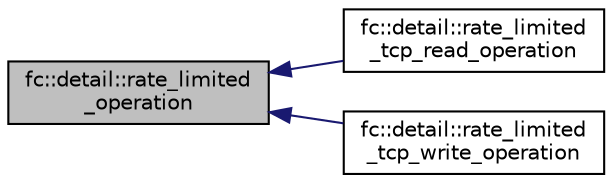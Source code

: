 digraph "fc::detail::rate_limited_operation"
{
  edge [fontname="Helvetica",fontsize="10",labelfontname="Helvetica",labelfontsize="10"];
  node [fontname="Helvetica",fontsize="10",shape=record];
  rankdir="LR";
  Node0 [label="fc::detail::rate_limited\l_operation",height=0.2,width=0.4,color="black", fillcolor="grey75", style="filled", fontcolor="black"];
  Node0 -> Node1 [dir="back",color="midnightblue",fontsize="10",style="solid",fontname="Helvetica"];
  Node1 [label="fc::detail::rate_limited\l_tcp_read_operation",height=0.2,width=0.4,color="black", fillcolor="white", style="filled",URL="$classfc_1_1detail_1_1rate__limited__tcp__read__operation.html"];
  Node0 -> Node2 [dir="back",color="midnightblue",fontsize="10",style="solid",fontname="Helvetica"];
  Node2 [label="fc::detail::rate_limited\l_tcp_write_operation",height=0.2,width=0.4,color="black", fillcolor="white", style="filled",URL="$classfc_1_1detail_1_1rate__limited__tcp__write__operation.html"];
}
